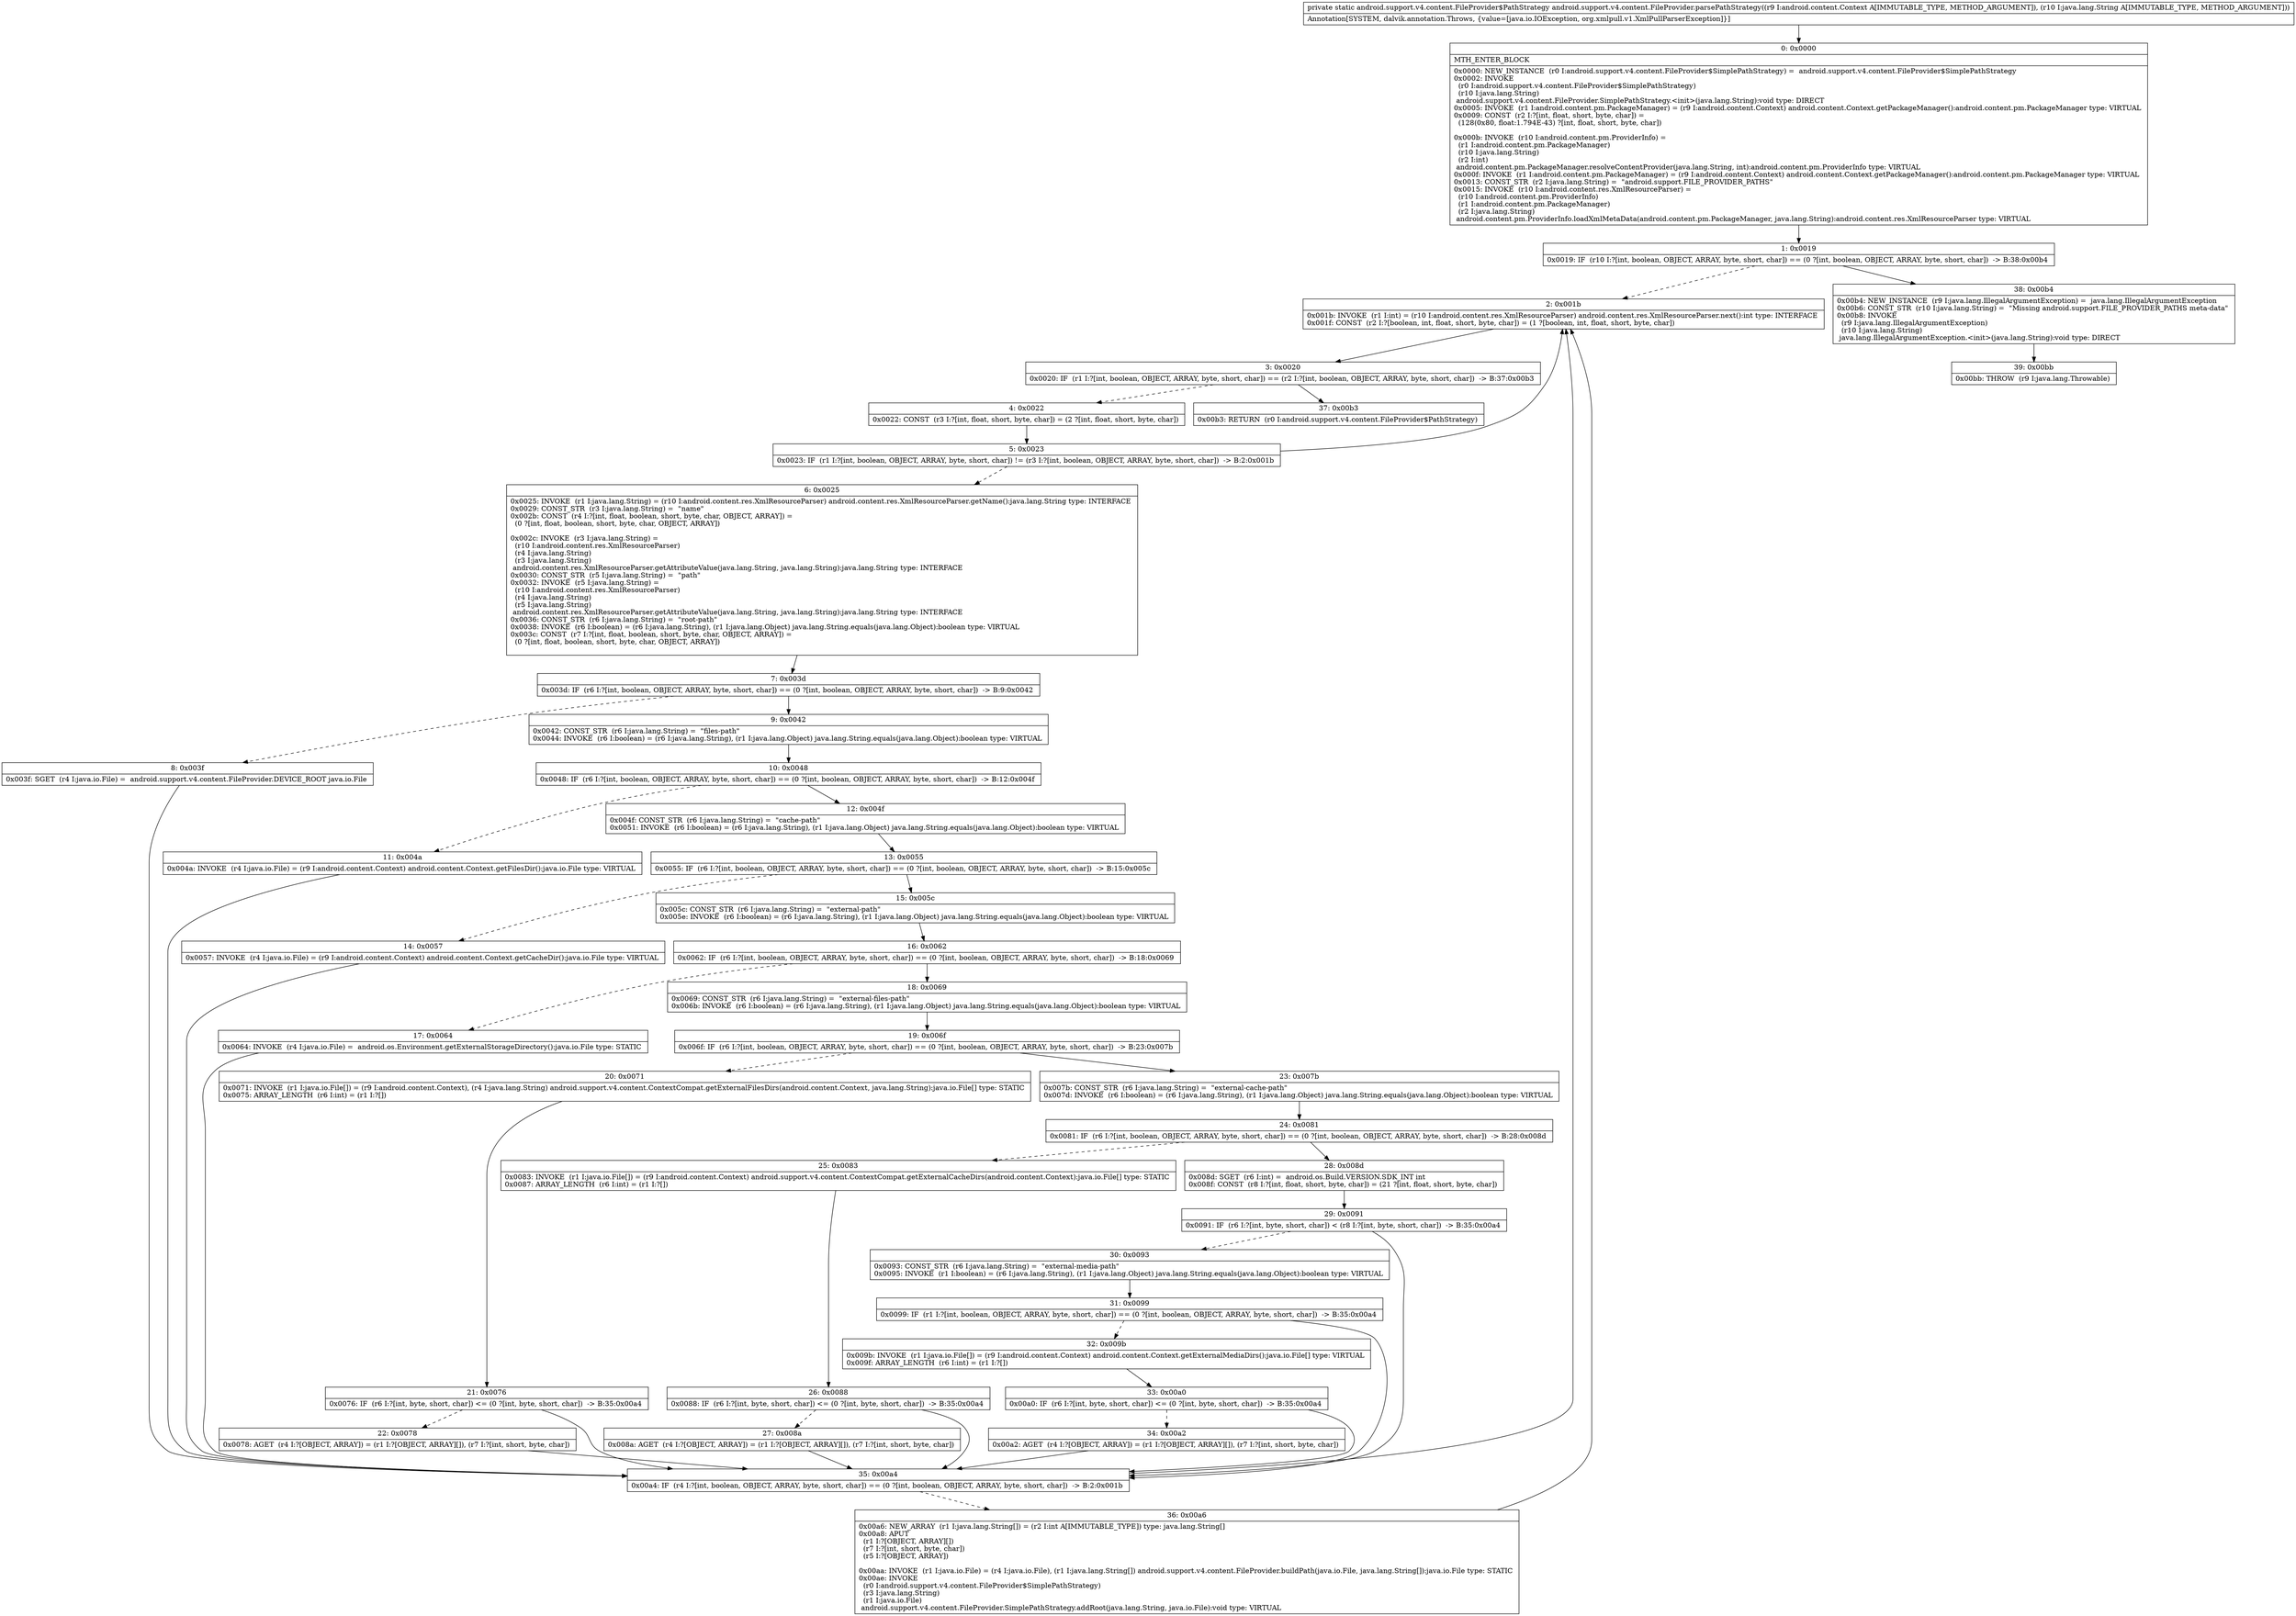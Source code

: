 digraph "CFG forandroid.support.v4.content.FileProvider.parsePathStrategy(Landroid\/content\/Context;Ljava\/lang\/String;)Landroid\/support\/v4\/content\/FileProvider$PathStrategy;" {
Node_0 [shape=record,label="{0\:\ 0x0000|MTH_ENTER_BLOCK\l|0x0000: NEW_INSTANCE  (r0 I:android.support.v4.content.FileProvider$SimplePathStrategy) =  android.support.v4.content.FileProvider$SimplePathStrategy \l0x0002: INVOKE  \l  (r0 I:android.support.v4.content.FileProvider$SimplePathStrategy)\l  (r10 I:java.lang.String)\l android.support.v4.content.FileProvider.SimplePathStrategy.\<init\>(java.lang.String):void type: DIRECT \l0x0005: INVOKE  (r1 I:android.content.pm.PackageManager) = (r9 I:android.content.Context) android.content.Context.getPackageManager():android.content.pm.PackageManager type: VIRTUAL \l0x0009: CONST  (r2 I:?[int, float, short, byte, char]) = \l  (128(0x80, float:1.794E\-43) ?[int, float, short, byte, char])\l \l0x000b: INVOKE  (r10 I:android.content.pm.ProviderInfo) = \l  (r1 I:android.content.pm.PackageManager)\l  (r10 I:java.lang.String)\l  (r2 I:int)\l android.content.pm.PackageManager.resolveContentProvider(java.lang.String, int):android.content.pm.ProviderInfo type: VIRTUAL \l0x000f: INVOKE  (r1 I:android.content.pm.PackageManager) = (r9 I:android.content.Context) android.content.Context.getPackageManager():android.content.pm.PackageManager type: VIRTUAL \l0x0013: CONST_STR  (r2 I:java.lang.String) =  \"android.support.FILE_PROVIDER_PATHS\" \l0x0015: INVOKE  (r10 I:android.content.res.XmlResourceParser) = \l  (r10 I:android.content.pm.ProviderInfo)\l  (r1 I:android.content.pm.PackageManager)\l  (r2 I:java.lang.String)\l android.content.pm.ProviderInfo.loadXmlMetaData(android.content.pm.PackageManager, java.lang.String):android.content.res.XmlResourceParser type: VIRTUAL \l}"];
Node_1 [shape=record,label="{1\:\ 0x0019|0x0019: IF  (r10 I:?[int, boolean, OBJECT, ARRAY, byte, short, char]) == (0 ?[int, boolean, OBJECT, ARRAY, byte, short, char])  \-\> B:38:0x00b4 \l}"];
Node_2 [shape=record,label="{2\:\ 0x001b|0x001b: INVOKE  (r1 I:int) = (r10 I:android.content.res.XmlResourceParser) android.content.res.XmlResourceParser.next():int type: INTERFACE \l0x001f: CONST  (r2 I:?[boolean, int, float, short, byte, char]) = (1 ?[boolean, int, float, short, byte, char]) \l}"];
Node_3 [shape=record,label="{3\:\ 0x0020|0x0020: IF  (r1 I:?[int, boolean, OBJECT, ARRAY, byte, short, char]) == (r2 I:?[int, boolean, OBJECT, ARRAY, byte, short, char])  \-\> B:37:0x00b3 \l}"];
Node_4 [shape=record,label="{4\:\ 0x0022|0x0022: CONST  (r3 I:?[int, float, short, byte, char]) = (2 ?[int, float, short, byte, char]) \l}"];
Node_5 [shape=record,label="{5\:\ 0x0023|0x0023: IF  (r1 I:?[int, boolean, OBJECT, ARRAY, byte, short, char]) != (r3 I:?[int, boolean, OBJECT, ARRAY, byte, short, char])  \-\> B:2:0x001b \l}"];
Node_6 [shape=record,label="{6\:\ 0x0025|0x0025: INVOKE  (r1 I:java.lang.String) = (r10 I:android.content.res.XmlResourceParser) android.content.res.XmlResourceParser.getName():java.lang.String type: INTERFACE \l0x0029: CONST_STR  (r3 I:java.lang.String) =  \"name\" \l0x002b: CONST  (r4 I:?[int, float, boolean, short, byte, char, OBJECT, ARRAY]) = \l  (0 ?[int, float, boolean, short, byte, char, OBJECT, ARRAY])\l \l0x002c: INVOKE  (r3 I:java.lang.String) = \l  (r10 I:android.content.res.XmlResourceParser)\l  (r4 I:java.lang.String)\l  (r3 I:java.lang.String)\l android.content.res.XmlResourceParser.getAttributeValue(java.lang.String, java.lang.String):java.lang.String type: INTERFACE \l0x0030: CONST_STR  (r5 I:java.lang.String) =  \"path\" \l0x0032: INVOKE  (r5 I:java.lang.String) = \l  (r10 I:android.content.res.XmlResourceParser)\l  (r4 I:java.lang.String)\l  (r5 I:java.lang.String)\l android.content.res.XmlResourceParser.getAttributeValue(java.lang.String, java.lang.String):java.lang.String type: INTERFACE \l0x0036: CONST_STR  (r6 I:java.lang.String) =  \"root\-path\" \l0x0038: INVOKE  (r6 I:boolean) = (r6 I:java.lang.String), (r1 I:java.lang.Object) java.lang.String.equals(java.lang.Object):boolean type: VIRTUAL \l0x003c: CONST  (r7 I:?[int, float, boolean, short, byte, char, OBJECT, ARRAY]) = \l  (0 ?[int, float, boolean, short, byte, char, OBJECT, ARRAY])\l \l}"];
Node_7 [shape=record,label="{7\:\ 0x003d|0x003d: IF  (r6 I:?[int, boolean, OBJECT, ARRAY, byte, short, char]) == (0 ?[int, boolean, OBJECT, ARRAY, byte, short, char])  \-\> B:9:0x0042 \l}"];
Node_8 [shape=record,label="{8\:\ 0x003f|0x003f: SGET  (r4 I:java.io.File) =  android.support.v4.content.FileProvider.DEVICE_ROOT java.io.File \l}"];
Node_9 [shape=record,label="{9\:\ 0x0042|0x0042: CONST_STR  (r6 I:java.lang.String) =  \"files\-path\" \l0x0044: INVOKE  (r6 I:boolean) = (r6 I:java.lang.String), (r1 I:java.lang.Object) java.lang.String.equals(java.lang.Object):boolean type: VIRTUAL \l}"];
Node_10 [shape=record,label="{10\:\ 0x0048|0x0048: IF  (r6 I:?[int, boolean, OBJECT, ARRAY, byte, short, char]) == (0 ?[int, boolean, OBJECT, ARRAY, byte, short, char])  \-\> B:12:0x004f \l}"];
Node_11 [shape=record,label="{11\:\ 0x004a|0x004a: INVOKE  (r4 I:java.io.File) = (r9 I:android.content.Context) android.content.Context.getFilesDir():java.io.File type: VIRTUAL \l}"];
Node_12 [shape=record,label="{12\:\ 0x004f|0x004f: CONST_STR  (r6 I:java.lang.String) =  \"cache\-path\" \l0x0051: INVOKE  (r6 I:boolean) = (r6 I:java.lang.String), (r1 I:java.lang.Object) java.lang.String.equals(java.lang.Object):boolean type: VIRTUAL \l}"];
Node_13 [shape=record,label="{13\:\ 0x0055|0x0055: IF  (r6 I:?[int, boolean, OBJECT, ARRAY, byte, short, char]) == (0 ?[int, boolean, OBJECT, ARRAY, byte, short, char])  \-\> B:15:0x005c \l}"];
Node_14 [shape=record,label="{14\:\ 0x0057|0x0057: INVOKE  (r4 I:java.io.File) = (r9 I:android.content.Context) android.content.Context.getCacheDir():java.io.File type: VIRTUAL \l}"];
Node_15 [shape=record,label="{15\:\ 0x005c|0x005c: CONST_STR  (r6 I:java.lang.String) =  \"external\-path\" \l0x005e: INVOKE  (r6 I:boolean) = (r6 I:java.lang.String), (r1 I:java.lang.Object) java.lang.String.equals(java.lang.Object):boolean type: VIRTUAL \l}"];
Node_16 [shape=record,label="{16\:\ 0x0062|0x0062: IF  (r6 I:?[int, boolean, OBJECT, ARRAY, byte, short, char]) == (0 ?[int, boolean, OBJECT, ARRAY, byte, short, char])  \-\> B:18:0x0069 \l}"];
Node_17 [shape=record,label="{17\:\ 0x0064|0x0064: INVOKE  (r4 I:java.io.File) =  android.os.Environment.getExternalStorageDirectory():java.io.File type: STATIC \l}"];
Node_18 [shape=record,label="{18\:\ 0x0069|0x0069: CONST_STR  (r6 I:java.lang.String) =  \"external\-files\-path\" \l0x006b: INVOKE  (r6 I:boolean) = (r6 I:java.lang.String), (r1 I:java.lang.Object) java.lang.String.equals(java.lang.Object):boolean type: VIRTUAL \l}"];
Node_19 [shape=record,label="{19\:\ 0x006f|0x006f: IF  (r6 I:?[int, boolean, OBJECT, ARRAY, byte, short, char]) == (0 ?[int, boolean, OBJECT, ARRAY, byte, short, char])  \-\> B:23:0x007b \l}"];
Node_20 [shape=record,label="{20\:\ 0x0071|0x0071: INVOKE  (r1 I:java.io.File[]) = (r9 I:android.content.Context), (r4 I:java.lang.String) android.support.v4.content.ContextCompat.getExternalFilesDirs(android.content.Context, java.lang.String):java.io.File[] type: STATIC \l0x0075: ARRAY_LENGTH  (r6 I:int) = (r1 I:?[]) \l}"];
Node_21 [shape=record,label="{21\:\ 0x0076|0x0076: IF  (r6 I:?[int, byte, short, char]) \<= (0 ?[int, byte, short, char])  \-\> B:35:0x00a4 \l}"];
Node_22 [shape=record,label="{22\:\ 0x0078|0x0078: AGET  (r4 I:?[OBJECT, ARRAY]) = (r1 I:?[OBJECT, ARRAY][]), (r7 I:?[int, short, byte, char]) \l}"];
Node_23 [shape=record,label="{23\:\ 0x007b|0x007b: CONST_STR  (r6 I:java.lang.String) =  \"external\-cache\-path\" \l0x007d: INVOKE  (r6 I:boolean) = (r6 I:java.lang.String), (r1 I:java.lang.Object) java.lang.String.equals(java.lang.Object):boolean type: VIRTUAL \l}"];
Node_24 [shape=record,label="{24\:\ 0x0081|0x0081: IF  (r6 I:?[int, boolean, OBJECT, ARRAY, byte, short, char]) == (0 ?[int, boolean, OBJECT, ARRAY, byte, short, char])  \-\> B:28:0x008d \l}"];
Node_25 [shape=record,label="{25\:\ 0x0083|0x0083: INVOKE  (r1 I:java.io.File[]) = (r9 I:android.content.Context) android.support.v4.content.ContextCompat.getExternalCacheDirs(android.content.Context):java.io.File[] type: STATIC \l0x0087: ARRAY_LENGTH  (r6 I:int) = (r1 I:?[]) \l}"];
Node_26 [shape=record,label="{26\:\ 0x0088|0x0088: IF  (r6 I:?[int, byte, short, char]) \<= (0 ?[int, byte, short, char])  \-\> B:35:0x00a4 \l}"];
Node_27 [shape=record,label="{27\:\ 0x008a|0x008a: AGET  (r4 I:?[OBJECT, ARRAY]) = (r1 I:?[OBJECT, ARRAY][]), (r7 I:?[int, short, byte, char]) \l}"];
Node_28 [shape=record,label="{28\:\ 0x008d|0x008d: SGET  (r6 I:int) =  android.os.Build.VERSION.SDK_INT int \l0x008f: CONST  (r8 I:?[int, float, short, byte, char]) = (21 ?[int, float, short, byte, char]) \l}"];
Node_29 [shape=record,label="{29\:\ 0x0091|0x0091: IF  (r6 I:?[int, byte, short, char]) \< (r8 I:?[int, byte, short, char])  \-\> B:35:0x00a4 \l}"];
Node_30 [shape=record,label="{30\:\ 0x0093|0x0093: CONST_STR  (r6 I:java.lang.String) =  \"external\-media\-path\" \l0x0095: INVOKE  (r1 I:boolean) = (r6 I:java.lang.String), (r1 I:java.lang.Object) java.lang.String.equals(java.lang.Object):boolean type: VIRTUAL \l}"];
Node_31 [shape=record,label="{31\:\ 0x0099|0x0099: IF  (r1 I:?[int, boolean, OBJECT, ARRAY, byte, short, char]) == (0 ?[int, boolean, OBJECT, ARRAY, byte, short, char])  \-\> B:35:0x00a4 \l}"];
Node_32 [shape=record,label="{32\:\ 0x009b|0x009b: INVOKE  (r1 I:java.io.File[]) = (r9 I:android.content.Context) android.content.Context.getExternalMediaDirs():java.io.File[] type: VIRTUAL \l0x009f: ARRAY_LENGTH  (r6 I:int) = (r1 I:?[]) \l}"];
Node_33 [shape=record,label="{33\:\ 0x00a0|0x00a0: IF  (r6 I:?[int, byte, short, char]) \<= (0 ?[int, byte, short, char])  \-\> B:35:0x00a4 \l}"];
Node_34 [shape=record,label="{34\:\ 0x00a2|0x00a2: AGET  (r4 I:?[OBJECT, ARRAY]) = (r1 I:?[OBJECT, ARRAY][]), (r7 I:?[int, short, byte, char]) \l}"];
Node_35 [shape=record,label="{35\:\ 0x00a4|0x00a4: IF  (r4 I:?[int, boolean, OBJECT, ARRAY, byte, short, char]) == (0 ?[int, boolean, OBJECT, ARRAY, byte, short, char])  \-\> B:2:0x001b \l}"];
Node_36 [shape=record,label="{36\:\ 0x00a6|0x00a6: NEW_ARRAY  (r1 I:java.lang.String[]) = (r2 I:int A[IMMUTABLE_TYPE]) type: java.lang.String[] \l0x00a8: APUT  \l  (r1 I:?[OBJECT, ARRAY][])\l  (r7 I:?[int, short, byte, char])\l  (r5 I:?[OBJECT, ARRAY])\l \l0x00aa: INVOKE  (r1 I:java.io.File) = (r4 I:java.io.File), (r1 I:java.lang.String[]) android.support.v4.content.FileProvider.buildPath(java.io.File, java.lang.String[]):java.io.File type: STATIC \l0x00ae: INVOKE  \l  (r0 I:android.support.v4.content.FileProvider$SimplePathStrategy)\l  (r3 I:java.lang.String)\l  (r1 I:java.io.File)\l android.support.v4.content.FileProvider.SimplePathStrategy.addRoot(java.lang.String, java.io.File):void type: VIRTUAL \l}"];
Node_37 [shape=record,label="{37\:\ 0x00b3|0x00b3: RETURN  (r0 I:android.support.v4.content.FileProvider$PathStrategy) \l}"];
Node_38 [shape=record,label="{38\:\ 0x00b4|0x00b4: NEW_INSTANCE  (r9 I:java.lang.IllegalArgumentException) =  java.lang.IllegalArgumentException \l0x00b6: CONST_STR  (r10 I:java.lang.String) =  \"Missing android.support.FILE_PROVIDER_PATHS meta\-data\" \l0x00b8: INVOKE  \l  (r9 I:java.lang.IllegalArgumentException)\l  (r10 I:java.lang.String)\l java.lang.IllegalArgumentException.\<init\>(java.lang.String):void type: DIRECT \l}"];
Node_39 [shape=record,label="{39\:\ 0x00bb|0x00bb: THROW  (r9 I:java.lang.Throwable) \l}"];
MethodNode[shape=record,label="{private static android.support.v4.content.FileProvider$PathStrategy android.support.v4.content.FileProvider.parsePathStrategy((r9 I:android.content.Context A[IMMUTABLE_TYPE, METHOD_ARGUMENT]), (r10 I:java.lang.String A[IMMUTABLE_TYPE, METHOD_ARGUMENT]))  | Annotation[SYSTEM, dalvik.annotation.Throws, \{value=[java.io.IOException, org.xmlpull.v1.XmlPullParserException]\}]\l}"];
MethodNode -> Node_0;
Node_0 -> Node_1;
Node_1 -> Node_2[style=dashed];
Node_1 -> Node_38;
Node_2 -> Node_3;
Node_3 -> Node_4[style=dashed];
Node_3 -> Node_37;
Node_4 -> Node_5;
Node_5 -> Node_2;
Node_5 -> Node_6[style=dashed];
Node_6 -> Node_7;
Node_7 -> Node_8[style=dashed];
Node_7 -> Node_9;
Node_8 -> Node_35;
Node_9 -> Node_10;
Node_10 -> Node_11[style=dashed];
Node_10 -> Node_12;
Node_11 -> Node_35;
Node_12 -> Node_13;
Node_13 -> Node_14[style=dashed];
Node_13 -> Node_15;
Node_14 -> Node_35;
Node_15 -> Node_16;
Node_16 -> Node_17[style=dashed];
Node_16 -> Node_18;
Node_17 -> Node_35;
Node_18 -> Node_19;
Node_19 -> Node_20[style=dashed];
Node_19 -> Node_23;
Node_20 -> Node_21;
Node_21 -> Node_22[style=dashed];
Node_21 -> Node_35;
Node_22 -> Node_35;
Node_23 -> Node_24;
Node_24 -> Node_25[style=dashed];
Node_24 -> Node_28;
Node_25 -> Node_26;
Node_26 -> Node_27[style=dashed];
Node_26 -> Node_35;
Node_27 -> Node_35;
Node_28 -> Node_29;
Node_29 -> Node_30[style=dashed];
Node_29 -> Node_35;
Node_30 -> Node_31;
Node_31 -> Node_32[style=dashed];
Node_31 -> Node_35;
Node_32 -> Node_33;
Node_33 -> Node_34[style=dashed];
Node_33 -> Node_35;
Node_34 -> Node_35;
Node_35 -> Node_2;
Node_35 -> Node_36[style=dashed];
Node_36 -> Node_2;
Node_38 -> Node_39;
}


